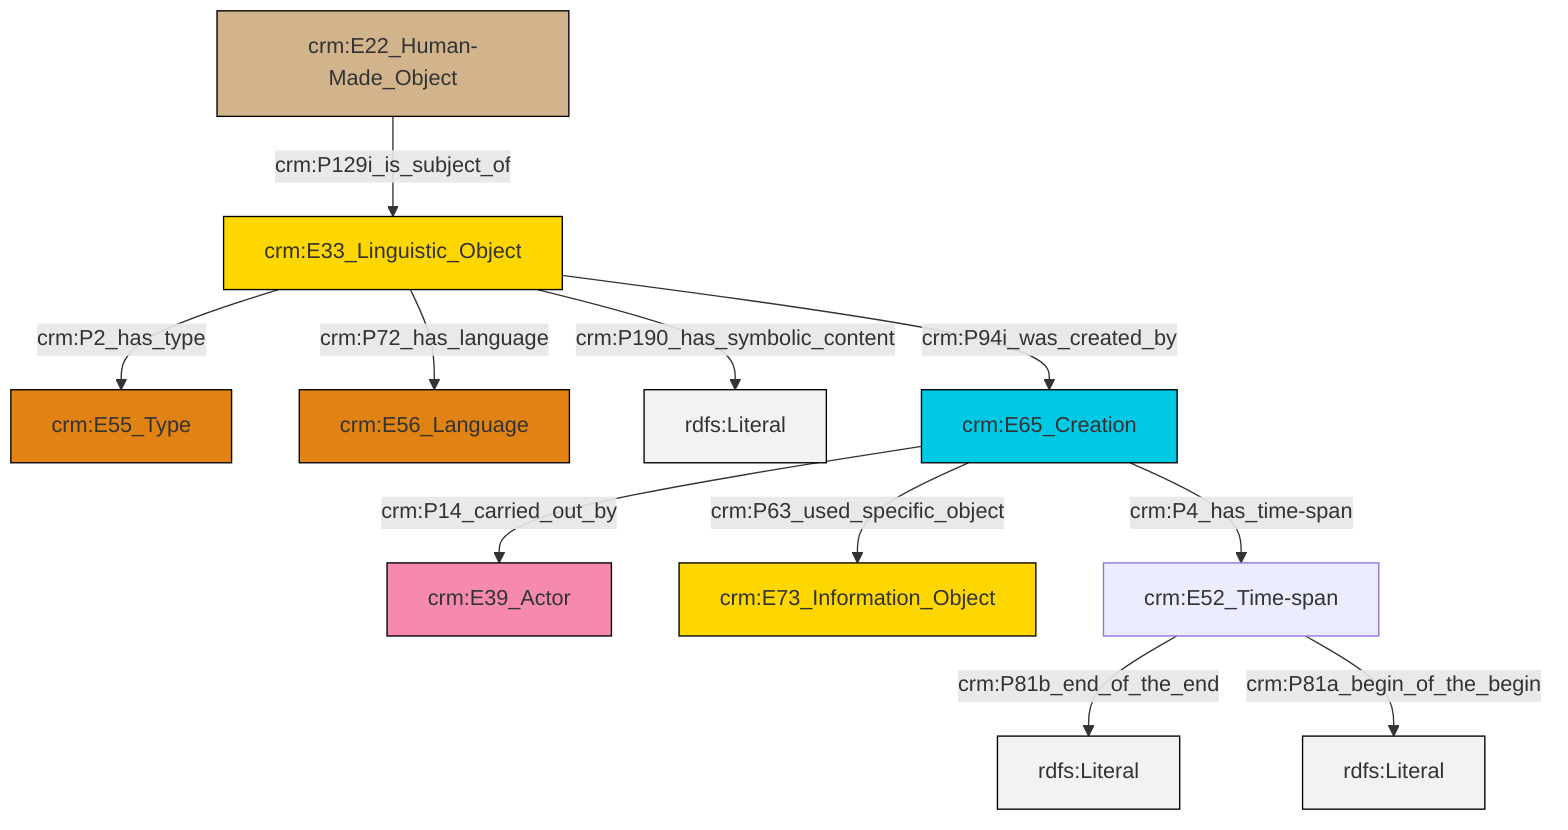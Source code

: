 graph TD
classDef Literal fill:#f2f2f2,stroke:#000000;
classDef CRM_Entity fill:#FFFFFF,stroke:#000000;
classDef Temporal_Entity fill:#00C9E6, stroke:#000000;
classDef Type fill:#E18312, stroke:#000000;
classDef Time-Span fill:#2C9C91, stroke:#000000;
classDef Appellation fill:#FFEB7F, stroke:#000000;
classDef Place fill:#008836, stroke:#000000;
classDef Persistent_Item fill:#B266B2, stroke:#000000;
classDef Conceptual_Object fill:#FFD700, stroke:#000000;
classDef Physical_Thing fill:#D2B48C, stroke:#000000;
classDef Actor fill:#f58aad, stroke:#000000;
classDef PC_Classes fill:#4ce600, stroke:#000000;
classDef Multi fill:#cccccc,stroke:#000000;

2["crm:E22_Human-Made_Object"]:::Physical_Thing -->|crm:P129i_is_subject_of| 3["crm:E33_Linguistic_Object"]:::Conceptual_Object
3["crm:E33_Linguistic_Object"]:::Conceptual_Object -->|crm:P72_has_language| 4["crm:E56_Language"]:::Type
3["crm:E33_Linguistic_Object"]:::Conceptual_Object -->|crm:P190_has_symbolic_content| 5[rdfs:Literal]:::Literal
3["crm:E33_Linguistic_Object"]:::Conceptual_Object -->|crm:P2_has_type| 0["crm:E55_Type"]:::Type
10["crm:E52_Time-span"]:::Default -->|crm:P81b_end_of_the_end| 14[rdfs:Literal]:::Literal
3["crm:E33_Linguistic_Object"]:::Conceptual_Object -->|crm:P94i_was_created_by| 12["crm:E65_Creation"]:::Temporal_Entity
10["crm:E52_Time-span"]:::Default -->|crm:P81a_begin_of_the_begin| 16[rdfs:Literal]:::Literal
12["crm:E65_Creation"]:::Temporal_Entity -->|crm:P4_has_time-span| 10["crm:E52_Time-span"]:::Default
12["crm:E65_Creation"]:::Temporal_Entity -->|crm:P63_used_specific_object| 8["crm:E73_Information_Object"]:::Conceptual_Object
12["crm:E65_Creation"]:::Temporal_Entity -->|crm:P14_carried_out_by| 6["crm:E39_Actor"]:::Actor